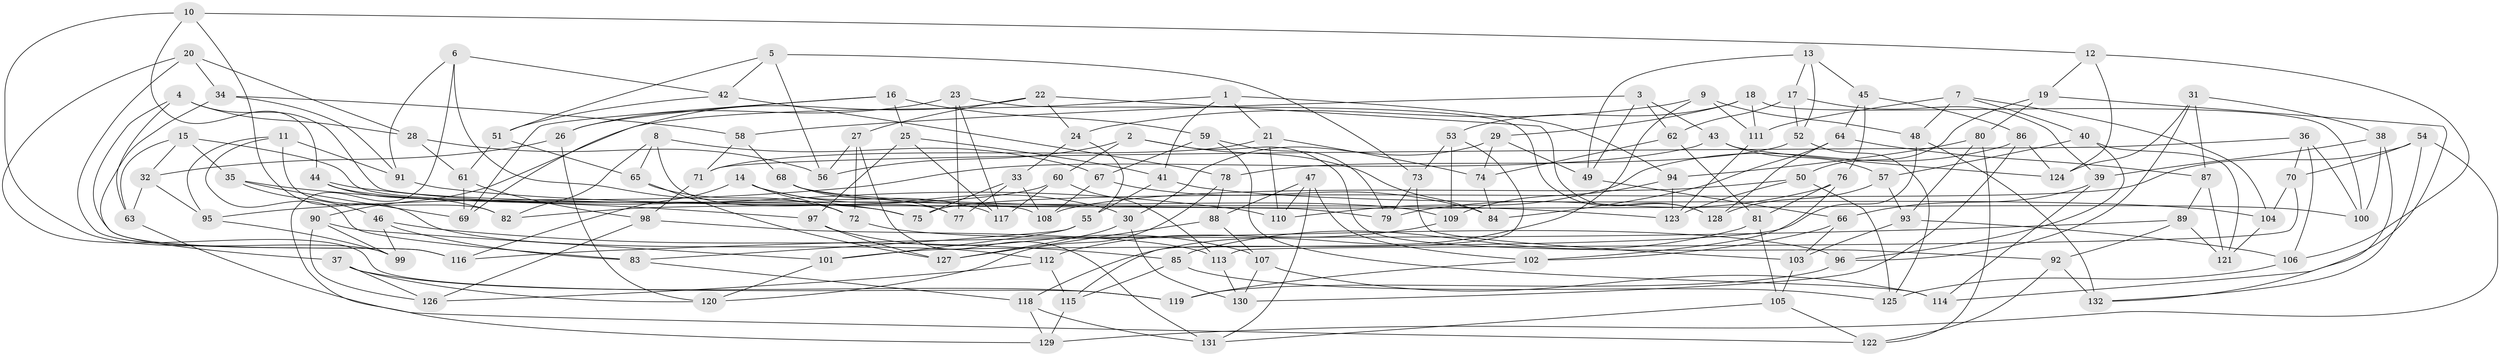 // coarse degree distribution, {6: 0.6, 4: 0.35, 5: 0.05}
// Generated by graph-tools (version 1.1) at 2025/52/02/27/25 19:52:32]
// undirected, 132 vertices, 264 edges
graph export_dot {
graph [start="1"]
  node [color=gray90,style=filled];
  1;
  2;
  3;
  4;
  5;
  6;
  7;
  8;
  9;
  10;
  11;
  12;
  13;
  14;
  15;
  16;
  17;
  18;
  19;
  20;
  21;
  22;
  23;
  24;
  25;
  26;
  27;
  28;
  29;
  30;
  31;
  32;
  33;
  34;
  35;
  36;
  37;
  38;
  39;
  40;
  41;
  42;
  43;
  44;
  45;
  46;
  47;
  48;
  49;
  50;
  51;
  52;
  53;
  54;
  55;
  56;
  57;
  58;
  59;
  60;
  61;
  62;
  63;
  64;
  65;
  66;
  67;
  68;
  69;
  70;
  71;
  72;
  73;
  74;
  75;
  76;
  77;
  78;
  79;
  80;
  81;
  82;
  83;
  84;
  85;
  86;
  87;
  88;
  89;
  90;
  91;
  92;
  93;
  94;
  95;
  96;
  97;
  98;
  99;
  100;
  101;
  102;
  103;
  104;
  105;
  106;
  107;
  108;
  109;
  110;
  111;
  112;
  113;
  114;
  115;
  116;
  117;
  118;
  119;
  120;
  121;
  122;
  123;
  124;
  125;
  126;
  127;
  128;
  129;
  130;
  131;
  132;
  1 -- 90;
  1 -- 41;
  1 -- 94;
  1 -- 21;
  2 -- 84;
  2 -- 56;
  2 -- 92;
  2 -- 60;
  3 -- 62;
  3 -- 49;
  3 -- 58;
  3 -- 43;
  4 -- 28;
  4 -- 79;
  4 -- 63;
  4 -- 116;
  5 -- 42;
  5 -- 56;
  5 -- 51;
  5 -- 73;
  6 -- 75;
  6 -- 91;
  6 -- 129;
  6 -- 42;
  7 -- 48;
  7 -- 40;
  7 -- 111;
  7 -- 104;
  8 -- 82;
  8 -- 65;
  8 -- 77;
  8 -- 67;
  9 -- 48;
  9 -- 118;
  9 -- 111;
  9 -- 24;
  10 -- 112;
  10 -- 12;
  10 -- 99;
  10 -- 44;
  11 -- 82;
  11 -- 95;
  11 -- 91;
  11 -- 83;
  12 -- 19;
  12 -- 124;
  12 -- 106;
  13 -- 49;
  13 -- 45;
  13 -- 17;
  13 -- 52;
  14 -- 30;
  14 -- 116;
  14 -- 117;
  14 -- 72;
  15 -- 32;
  15 -- 35;
  15 -- 108;
  15 -- 63;
  16 -- 26;
  16 -- 69;
  16 -- 59;
  16 -- 25;
  17 -- 39;
  17 -- 62;
  17 -- 52;
  18 -- 53;
  18 -- 100;
  18 -- 29;
  18 -- 111;
  19 -- 50;
  19 -- 80;
  19 -- 114;
  20 -- 28;
  20 -- 116;
  20 -- 34;
  20 -- 119;
  21 -- 74;
  21 -- 71;
  21 -- 110;
  22 -- 27;
  22 -- 69;
  22 -- 128;
  22 -- 24;
  23 -- 26;
  23 -- 77;
  23 -- 117;
  23 -- 128;
  24 -- 55;
  24 -- 33;
  25 -- 117;
  25 -- 41;
  25 -- 97;
  26 -- 32;
  26 -- 120;
  27 -- 72;
  27 -- 56;
  27 -- 131;
  28 -- 56;
  28 -- 61;
  29 -- 30;
  29 -- 74;
  29 -- 49;
  30 -- 127;
  30 -- 130;
  31 -- 124;
  31 -- 96;
  31 -- 87;
  31 -- 38;
  32 -- 63;
  32 -- 95;
  33 -- 77;
  33 -- 108;
  33 -- 75;
  34 -- 37;
  34 -- 91;
  34 -- 58;
  35 -- 97;
  35 -- 46;
  35 -- 69;
  36 -- 70;
  36 -- 71;
  36 -- 106;
  36 -- 100;
  37 -- 120;
  37 -- 119;
  37 -- 126;
  38 -- 132;
  38 -- 100;
  38 -- 39;
  39 -- 114;
  39 -- 66;
  40 -- 96;
  40 -- 57;
  40 -- 121;
  41 -- 104;
  41 -- 55;
  42 -- 78;
  42 -- 51;
  43 -- 57;
  43 -- 95;
  43 -- 124;
  44 -- 82;
  44 -- 110;
  44 -- 75;
  45 -- 64;
  45 -- 86;
  45 -- 76;
  46 -- 85;
  46 -- 99;
  46 -- 83;
  47 -- 88;
  47 -- 110;
  47 -- 131;
  47 -- 102;
  48 -- 132;
  48 -- 101;
  49 -- 66;
  50 -- 123;
  50 -- 108;
  50 -- 125;
  51 -- 61;
  51 -- 65;
  52 -- 78;
  52 -- 125;
  53 -- 109;
  53 -- 73;
  53 -- 115;
  54 -- 70;
  54 -- 75;
  54 -- 129;
  54 -- 132;
  55 -- 83;
  55 -- 101;
  57 -- 93;
  57 -- 128;
  58 -- 71;
  58 -- 68;
  59 -- 67;
  59 -- 114;
  59 -- 79;
  60 -- 113;
  60 -- 117;
  60 -- 82;
  61 -- 98;
  61 -- 69;
  62 -- 74;
  62 -- 81;
  63 -- 122;
  64 -- 84;
  64 -- 87;
  64 -- 128;
  65 -- 127;
  65 -- 72;
  66 -- 102;
  66 -- 103;
  67 -- 84;
  67 -- 108;
  68 -- 109;
  68 -- 77;
  68 -- 100;
  70 -- 113;
  70 -- 104;
  71 -- 98;
  72 -- 96;
  73 -- 79;
  73 -- 103;
  74 -- 84;
  76 -- 102;
  76 -- 81;
  76 -- 79;
  78 -- 88;
  78 -- 120;
  80 -- 93;
  80 -- 94;
  80 -- 122;
  81 -- 85;
  81 -- 105;
  83 -- 118;
  85 -- 115;
  85 -- 125;
  86 -- 110;
  86 -- 130;
  86 -- 124;
  87 -- 121;
  87 -- 89;
  88 -- 107;
  88 -- 127;
  89 -- 121;
  89 -- 92;
  89 -- 116;
  90 -- 99;
  90 -- 126;
  90 -- 101;
  91 -- 123;
  92 -- 122;
  92 -- 132;
  93 -- 106;
  93 -- 103;
  94 -- 109;
  94 -- 123;
  95 -- 99;
  96 -- 119;
  97 -- 127;
  97 -- 107;
  98 -- 113;
  98 -- 126;
  101 -- 120;
  102 -- 119;
  103 -- 105;
  104 -- 121;
  105 -- 131;
  105 -- 122;
  106 -- 125;
  107 -- 114;
  107 -- 130;
  109 -- 112;
  111 -- 123;
  112 -- 126;
  112 -- 115;
  113 -- 130;
  115 -- 129;
  118 -- 129;
  118 -- 131;
}
